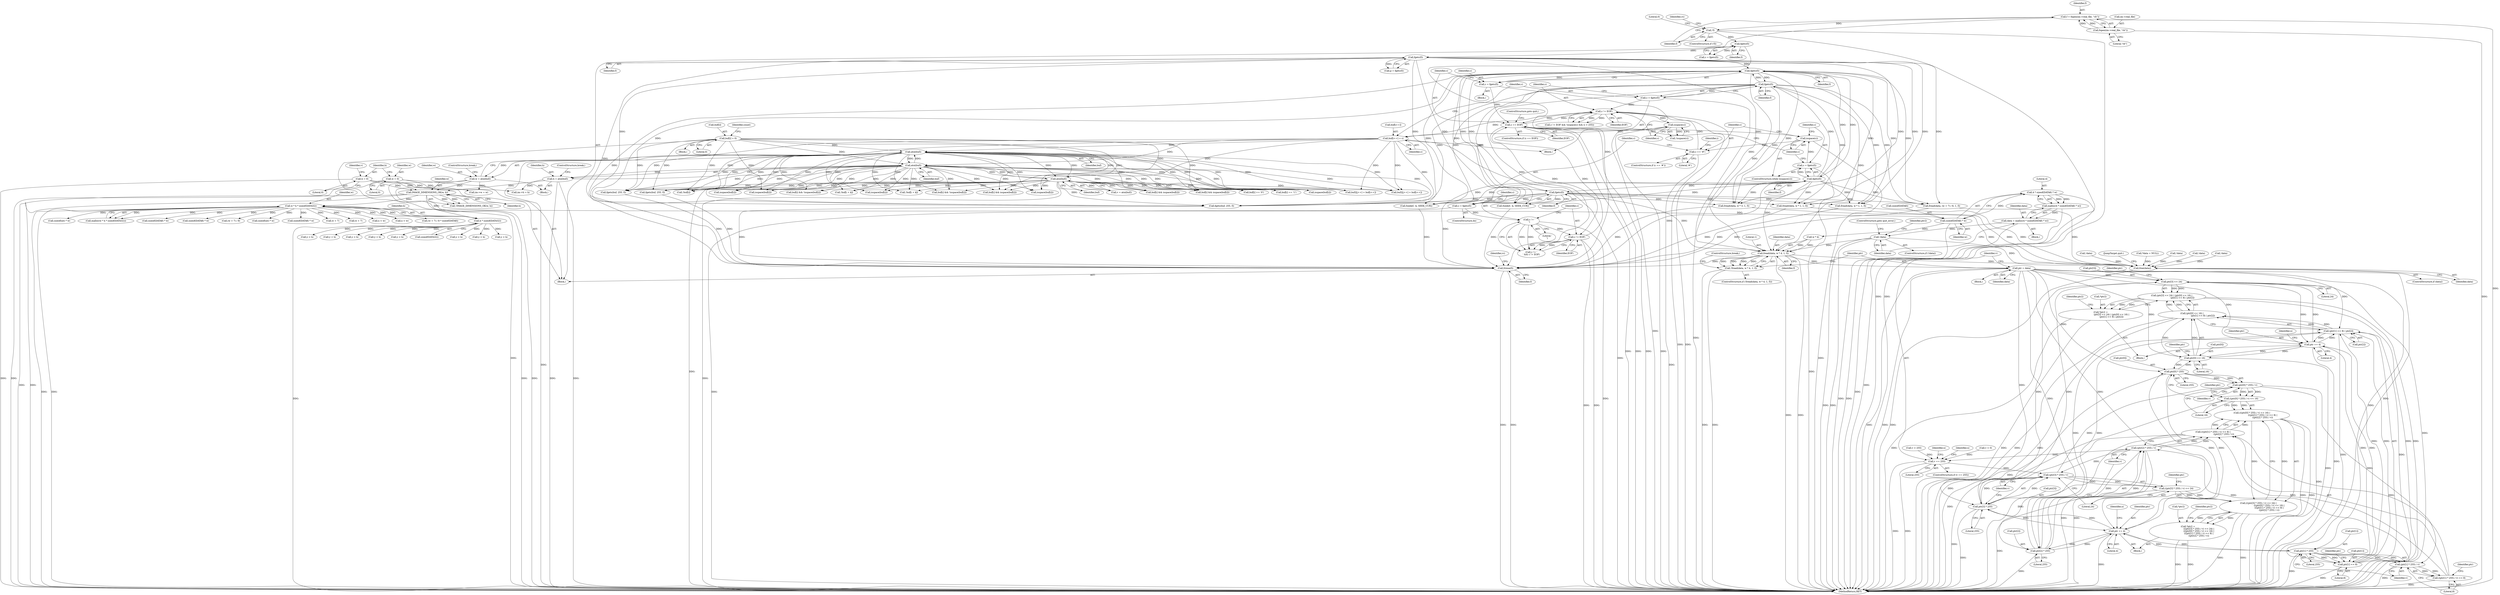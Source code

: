 digraph "0_enlightment_c21beaf1780cf3ca291735ae7d58a3dde63277a2@API" {
"1001573" [label="(Call,4 * sizeof(DATA8) * w)"];
"1001575" [label="(Call,sizeof(DATA8) * w)"];
"1000427" [label="(Call,w * h * sizeof(DATA32))"];
"1000345" [label="(Call,IMAGE_DIMENSIONS_OK(w, h))"];
"1000149" [label="(Call,w = 0)"];
"1000307" [label="(Call,w = atoi(buf))"];
"1000309" [label="(Call,atoi(buf))"];
"1000283" [label="(Call,buf[i++] = c)"];
"1000277" [label="(Call,isspace(c))"];
"1000272" [label="(Call,c != EOF)"];
"1000289" [label="(Call,c = fgetc(f))"];
"1000291" [label="(Call,fgetc(f))"];
"1000233" [label="(Call,fgetc(f))"];
"1000255" [label="(Call,fgetc(f))"];
"1000245" [label="(Call,fgetc(f))"];
"1000201" [label="(Call,fgetc(f))"];
"1000192" [label="(Call,fgetc(f))"];
"1000183" [label="(Call,!f)"];
"1000175" [label="(Call,f = fopen(im->real_file, \"rb\"))"];
"1000177" [label="(Call,fopen(im->real_file, \"rb\"))"];
"1000248" [label="(Call,c == '#')"];
"1000241" [label="(Call,isspace(c))"];
"1000236" [label="(Call,c == EOF)"];
"1000231" [label="(Call,c = fgetc(f))"];
"1000261" [label="(Call,c != EOF)"];
"1000258" [label="(Call,c != '\n')"];
"1000253" [label="(Call,c = fgetc(f))"];
"1000243" [label="(Call,c = fgetc(f))"];
"1000315" [label="(Call,atoi(buf))"];
"1000296" [label="(Call,buf[i] = 0)"];
"1000321" [label="(Call,atoi(buf))"];
"1000153" [label="(Call,h = 0)"];
"1000313" [label="(Call,h = atoi(buf))"];
"1000429" [label="(Call,h * sizeof(DATA32))"];
"1001572" [label="(Call,malloc(4 * sizeof(DATA8) * w))"];
"1001570" [label="(Call,data = malloc(4 * sizeof(DATA8) * w))"];
"1001580" [label="(Call,!data)"];
"1001600" [label="(Call,fread(data, w * 4, 1, f))"];
"1001599" [label="(Call,!fread(data, w * 4, 1, f))"];
"1001608" [label="(Call,ptr = data)"];
"1001630" [label="(Call,ptr[3] << 24)"];
"1001629" [label="(Call,(ptr[3] << 24) | (ptr[0] << 16) |\n                               (ptr[1] << 8) | ptr[2])"];
"1001626" [label="(Call,*ptr2 =\n                               (ptr[3] << 24) | (ptr[0] << 16) |\n                               (ptr[1] << 8) | ptr[2])"];
"1001652" [label="(Call,ptr += 4)"];
"1001636" [label="(Call,ptr[0] << 16)"];
"1001635" [label="(Call,(ptr[0] << 16) |\n                               (ptr[1] << 8) | ptr[2])"];
"1001683" [label="(Call,ptr[0] * 255)"];
"1001682" [label="(Call,(ptr[0] * 255) / v)"];
"1001681" [label="(Call,((ptr[0] * 255) / v) << 16)"];
"1001680" [label="(Call,(((ptr[0] * 255) / v) << 16) |\n                               (((ptr[1] * 255) / v) << 8) |\n                               ((ptr[2] * 255) / v))"];
"1001670" [label="(Call,(((ptr[3] * 255) / v) << 24) |\n                               (((ptr[0] * 255) / v) << 16) |\n                               (((ptr[1] * 255) / v) << 8) |\n                               ((ptr[2] * 255) / v))"];
"1001667" [label="(Call,*ptr2 =\n                               (((ptr[3] * 255) / v) << 24) |\n                               (((ptr[0] * 255) / v) << 16) |\n                               (((ptr[1] * 255) / v) << 8) |\n                               ((ptr[2] * 255) / v))"];
"1001692" [label="(Call,(ptr[1] * 255) / v)"];
"1001691" [label="(Call,((ptr[1] * 255) / v) << 8)"];
"1001690" [label="(Call,(((ptr[1] * 255) / v) << 8) |\n                               ((ptr[2] * 255) / v))"];
"1001700" [label="(Call,(ptr[2] * 255) / v)"];
"1001612" [label="(Call,v == 255)"];
"1001672" [label="(Call,(ptr[3] * 255) / v)"];
"1001671" [label="(Call,((ptr[3] * 255) / v) << 24)"];
"1001709" [label="(Call,ptr += 4)"];
"1001673" [label="(Call,ptr[3] * 255)"];
"1001693" [label="(Call,ptr[1] * 255)"];
"1001642" [label="(Call,ptr[1] << 8)"];
"1001641" [label="(Call,(ptr[1] << 8) | ptr[2])"];
"1001701" [label="(Call,ptr[2] * 255)"];
"1001743" [label="(Call,free(data))"];
"1001746" [label="(Call,fclose(f))"];
"1001671" [label="(Call,((ptr[3] * 255) / v) << 24)"];
"1001636" [label="(Call,ptr[0] << 16)"];
"1001144" [label="(Call,sizeof(DATA8) * w)"];
"1000513" [label="(Call,buf[i] == '0')"];
"1001057" [label="(Call,fread(data, (w + 7) / 8, 1, f))"];
"1000637" [label="(Call,buf[i] && !isspace(buf[i]))"];
"1001631" [label="(Call,ptr[3])"];
"1001644" [label="(Identifier,ptr)"];
"1001665" [label="(Identifier,x)"];
"1000870" [label="(Call,buf[i] && isspace(buf[i]))"];
"1000598" [label="(Call,!buf[i + k])"];
"1000305" [label="(Block,)"];
"1000202" [label="(Identifier,f)"];
"1001689" [label="(Literal,16)"];
"1001630" [label="(Call,ptr[3] << 24)"];
"1001578" [label="(Identifier,w)"];
"1000261" [label="(Call,c != EOF)"];
"1001708" [label="(Identifier,ptr2)"];
"1000278" [label="(Identifier,c)"];
"1000616" [label="(Call,fgets(buf, 255, f))"];
"1001600" [label="(Call,fread(data, w * 4, 1, f))"];
"1001683" [label="(Call,ptr[0] * 255)"];
"1001706" [label="(Identifier,v)"];
"1001638" [label="(Identifier,ptr)"];
"1001059" [label="(Call,(w + 7) / 8)"];
"1001626" [label="(Call,*ptr2 =\n                               (ptr[3] << 24) | (ptr[0] << 16) |\n                               (ptr[1] << 8) | ptr[2])"];
"1001750" [label="(MethodReturn,RET)"];
"1000315" [label="(Call,atoi(buf))"];
"1000231" [label="(Call,c = fgetc(f))"];
"1001576" [label="(Call,sizeof(DATA8))"];
"1001592" [label="(Call,y < h)"];
"1001437" [label="(Call,!data)"];
"1000784" [label="(Call,sizeof(int) * w)"];
"1000642" [label="(Call,isspace(buf[i]))"];
"1000646" [label="(Call,buf2[j++] = buf[i++])"];
"1000155" [label="(Literal,0)"];
"1000176" [label="(Identifier,f)"];
"1001624" [label="(Identifier,x)"];
"1000608" [label="(Call,fseek(f, -k, SEEK_CUR))"];
"1000308" [label="(Identifier,w)"];
"1000190" [label="(Call,c = fgetc(f))"];
"1000314" [label="(Identifier,h)"];
"1001695" [label="(Identifier,ptr)"];
"1000322" [label="(Identifier,buf)"];
"1001680" [label="(Call,(((ptr[0] * 255) / v) << 16) |\n                               (((ptr[1] * 255) / v) << 8) |\n                               ((ptr[2] * 255) / v))"];
"1000243" [label="(Call,c = fgetc(f))"];
"1000292" [label="(Identifier,f)"];
"1000236" [label="(Call,c == EOF)"];
"1000241" [label="(Call,isspace(c))"];
"1001642" [label="(Call,ptr[1] << 8)"];
"1001635" [label="(Call,(ptr[0] << 16) |\n                               (ptr[1] << 8) | ptr[2])"];
"1001699" [label="(Literal,8)"];
"1000268" [label="(Identifier,i)"];
"1000252" [label="(ControlStructure,do)"];
"1001652" [label="(Call,ptr += 4)"];
"1001611" [label="(ControlStructure,if (v == 255))"];
"1001678" [label="(Identifier,v)"];
"1001432" [label="(Call,sizeof(DATA8) * w)"];
"1001701" [label="(Call,ptr[2] * 255)"];
"1001640" [label="(Literal,16)"];
"1001618" [label="(Identifier,x)"];
"1000307" [label="(Call,w = atoi(buf))"];
"1001653" [label="(Identifier,ptr)"];
"1001312" [label="(Call,fread(data, w * 3, 1, f))"];
"1001647" [label="(Call,ptr[2])"];
"1001684" [label="(Call,ptr[0])"];
"1001610" [label="(Identifier,data)"];
"1001648" [label="(Identifier,ptr)"];
"1001705" [label="(Literal,255)"];
"1000300" [label="(Literal,0)"];
"1001570" [label="(Call,data = malloc(4 * sizeof(DATA8) * w))"];
"1001581" [label="(Identifier,data)"];
"1000346" [label="(Identifier,w)"];
"1000441" [label="(Block,)"];
"1001693" [label="(Call,ptr[1] * 255)"];
"1000427" [label="(Call,w * h * sizeof(DATA32))"];
"1000852" [label="(Call,fseek(f, -k, SEEK_CUR))"];
"1001667" [label="(Call,*ptr2 =\n                               (((ptr[3] * 255) / v) << 24) |\n                               (((ptr[0] * 255) / v) << 16) |\n                               (((ptr[1] * 255) / v) << 8) |\n                               ((ptr[2] * 255) / v))"];
"1001688" [label="(Identifier,v)"];
"1000186" [label="(Literal,0)"];
"1001679" [label="(Literal,24)"];
"1000842" [label="(Call,!buf[i + k])"];
"1001627" [label="(Call,*ptr2)"];
"1001169" [label="(Call,fread(data, w * 1, 1, f))"];
"1001690" [label="(Call,(((ptr[1] * 255) / v) << 8) |\n                               ((ptr[2] * 255) / v))"];
"1001598" [label="(ControlStructure,if (!fread(data, w * 4, 1, f)))"];
"1000272" [label="(Call,c != EOF)"];
"1000258" [label="(Call,c != '\n')"];
"1000182" [label="(ControlStructure,if (!f))"];
"1000569" [label="(Call,y < h)"];
"1001574" [label="(Literal,4)"];
"1001607" [label="(ControlStructure,break;)"];
"1001703" [label="(Identifier,ptr)"];
"1001687" [label="(Literal,255)"];
"1000316" [label="(Identifier,buf)"];
"1000260" [label="(Literal,'\n')"];
"1000311" [label="(ControlStructure,break;)"];
"1001685" [label="(Identifier,ptr)"];
"1000192" [label="(Call,fgetc(f))"];
"1000297" [label="(Call,buf[i])"];
"1000455" [label="(Call,y < h)"];
"1000296" [label="(Call,buf[i] = 0)"];
"1001609" [label="(Identifier,ptr)"];
"1000881" [label="(Call,buf[i] && !isspace(buf[i]))"];
"1001674" [label="(Call,ptr[3])"];
"1001643" [label="(Call,ptr[1])"];
"1001037" [label="(Call,!data)"];
"1001599" [label="(Call,!fread(data, w * 4, 1, f))"];
"1001029" [label="(Call,w + 7)"];
"1000430" [label="(Identifier,h)"];
"1001579" [label="(ControlStructure,if (!data))"];
"1001654" [label="(Literal,4)"];
"1000289" [label="(Call,c = fgetc(f))"];
"1001710" [label="(Identifier,ptr)"];
"1000470" [label="(Call,!buf[i])"];
"1001625" [label="(Block,)"];
"1001457" [label="(Call,fread(data, w * 1, 1, f))"];
"1001651" [label="(Identifier,ptr2)"];
"1000630" [label="(Call,isspace(buf[i]))"];
"1000890" [label="(Call,buf2[j++] = buf[i++])"];
"1000245" [label="(Call,fgetc(f))"];
"1001573" [label="(Call,4 * sizeof(DATA8) * w)"];
"1000283" [label="(Call,buf[i++] = c)"];
"1000807" [label="(Call,y < h)"];
"1000244" [label="(Identifier,c)"];
"1001629" [label="(Call,(ptr[3] << 24) | (ptr[0] << 16) |\n                               (ptr[1] << 8) | ptr[2])"];
"1001744" [label="(Identifier,data)"];
"1001682" [label="(Call,(ptr[0] * 255) / v)"];
"1001149" [label="(Call,!data)"];
"1000345" [label="(Call,IMAGE_DIMENSIONS_OK(w, h))"];
"1000344" [label="(Call,!IMAGE_DIMENSIONS_OK(w, h))"];
"1000253" [label="(Call,c = fgetc(f))"];
"1000257" [label="(Call,c != '\n' && c != EOF)"];
"1000175" [label="(Call,f = fopen(im->real_file, \"rb\"))"];
"1000242" [label="(Identifier,c)"];
"1000295" [label="(Block,)"];
"1001049" [label="(Call,y < h)"];
"1000347" [label="(Identifier,h)"];
"1001681" [label="(Call,((ptr[0] * 255) / v) << 16)"];
"1001641" [label="(Call,(ptr[1] << 8) | ptr[2])"];
"1000262" [label="(Identifier,c)"];
"1000151" [label="(Literal,0)"];
"1000177" [label="(Call,fopen(im->real_file, \"rb\"))"];
"1000248" [label="(Call,c == '#')"];
"1000288" [label="(Identifier,c)"];
"1001691" [label="(Call,((ptr[1] * 255) / v) << 8)"];
"1000302" [label="(Identifier,count)"];
"1001646" [label="(Literal,8)"];
"1000274" [label="(Identifier,EOF)"];
"1001060" [label="(Call,w + 7)"];
"1000238" [label="(Identifier,EOF)"];
"1001702" [label="(Call,ptr[2])"];
"1000277" [label="(Call,isspace(c))"];
"1000426" [label="(Call,malloc(w * h * sizeof(DATA32)))"];
"1001698" [label="(Identifier,v)"];
"1001575" [label="(Call,sizeof(DATA8) * w)"];
"1000150" [label="(Identifier,w)"];
"1000230" [label="(Block,)"];
"1000276" [label="(Call,!isspace(c))"];
"1001608" [label="(Call,ptr = data)"];
"1001711" [label="(Literal,4)"];
"1000313" [label="(Call,h = atoi(buf))"];
"1000429" [label="(Call,h * sizeof(DATA32))"];
"1000486" [label="(Call,buf[i] && isspace(buf[i]))"];
"1001659" [label="(Identifier,x)"];
"1000134" [label="(Block,)"];
"1000502" [label="(Call,buf[i] == '1')"];
"1001694" [label="(Call,ptr[1])"];
"1000201" [label="(Call,fgetc(f))"];
"1000290" [label="(Identifier,c)"];
"1000249" [label="(Identifier,c)"];
"1000310" [label="(Identifier,buf)"];
"1000250" [label="(Literal,'#')"];
"1001672" [label="(Call,(ptr[3] * 255) / v)"];
"1000188" [label="(Identifier,rc)"];
"1000860" [label="(Call,fgets(buf, 255, f))"];
"1000255" [label="(Call,fgetc(f))"];
"1000184" [label="(Identifier,f)"];
"1000247" [label="(ControlStructure,if (c == '#'))"];
"1001614" [label="(Literal,255)"];
"1001747" [label="(Identifier,f)"];
"1001746" [label="(Call,fclose(f))"];
"1000271" [label="(Call,c != EOF && !isspace(c) && (i < 255))"];
"1000246" [label="(Identifier,f)"];
"1001161" [label="(Call,y < h)"];
"1000428" [label="(Identifier,w)"];
"1000232" [label="(Identifier,c)"];
"1001613" [label="(Identifier,v)"];
"1001304" [label="(Call,y < h)"];
"1000158" [label="(Identifier,v)"];
"1001670" [label="(Call,(((ptr[3] * 255) / v) << 24) |\n                               (((ptr[0] * 255) / v) << 16) |\n                               (((ptr[1] * 255) / v) << 8) |\n                               ((ptr[2] * 255) / v))"];
"1000233" [label="(Call,fgetc(f))"];
"1000235" [label="(ControlStructure,if (c == EOF))"];
"1000321" [label="(Call,atoi(buf))"];
"1000333" [label="(Call,im->w = w)"];
"1001692" [label="(Call,(ptr[1] * 255) / v)"];
"1000199" [label="(Call,p = fgetc(f))"];
"1001634" [label="(Literal,24)"];
"1001449" [label="(Call,y < h)"];
"1001580" [label="(Call,!data)"];
"1001668" [label="(Call,*ptr2)"];
"1000309" [label="(Call,atoi(buf))"];
"1001677" [label="(Literal,255)"];
"1000319" [label="(Call,v = atoi(buf))"];
"1000326" [label="(Call,v < 0)"];
"1000874" [label="(Call,isspace(buf[i]))"];
"1001673" [label="(Call,ptr[3] * 255)"];
"1000284" [label="(Call,buf[i++])"];
"1001637" [label="(Call,ptr[0])"];
"1000263" [label="(Identifier,EOF)"];
"1000178" [label="(Call,im->real_file)"];
"1001602" [label="(Call,w * 4)"];
"1001597" [label="(Block,)"];
"1001745" [label="(JumpTarget,quit:)"];
"1000273" [label="(Identifier,c)"];
"1000317" [label="(ControlStructure,break;)"];
"1000394" [label="(Call,*data = NULL)"];
"1000291" [label="(Call,fgetc(f))"];
"1001601" [label="(Identifier,data)"];
"1001700" [label="(Call,(ptr[2] * 255) / v)"];
"1000153" [label="(Call,h = 0)"];
"1001582" [label="(ControlStructure,goto quit_error;)"];
"1000886" [label="(Call,isspace(buf[i]))"];
"1001074" [label="(Call,x < w)"];
"1000338" [label="(Call,im->h = h)"];
"1001571" [label="(Identifier,data)"];
"1000465" [label="(Call,x < w)"];
"1000254" [label="(Identifier,c)"];
"1001612" [label="(Call,v == 255)"];
"1000183" [label="(Call,!f)"];
"1000234" [label="(Identifier,f)"];
"1000490" [label="(Call,isspace(buf[i]))"];
"1001666" [label="(Block,)"];
"1000237" [label="(Identifier,c)"];
"1001028" [label="(Call,(w + 7) / 8 * sizeof(DATA8))"];
"1000626" [label="(Call,buf[i] && isspace(buf[i]))"];
"1000181" [label="(Literal,\"rb\")"];
"1001292" [label="(Call,!data)"];
"1000329" [label="(Call,v > 255)"];
"1001697" [label="(Literal,255)"];
"1000282" [label="(Block,)"];
"1000431" [label="(Call,sizeof(DATA32))"];
"1001584" [label="(Identifier,ptr2)"];
"1001743" [label="(Call,free(data))"];
"1000154" [label="(Identifier,h)"];
"1001606" [label="(Identifier,f)"];
"1000546" [label="(Call,sizeof(int) * w)"];
"1001749" [label="(Identifier,rc)"];
"1000149" [label="(Call,w = 0)"];
"1001605" [label="(Literal,1)"];
"1000256" [label="(Identifier,f)"];
"1001709" [label="(Call,ptr += 4)"];
"1000259" [label="(Identifier,c)"];
"1000477" [label="(Call,fgets(buf, 255, f))"];
"1001287" [label="(Call,sizeof(DATA8) * w)"];
"1000193" [label="(Identifier,f)"];
"1001741" [label="(ControlStructure,if (data))"];
"1000240" [label="(ControlStructure,while (isspace(c)))"];
"1001572" [label="(Call,malloc(4 * sizeof(DATA8) * w))"];
"1000239" [label="(ControlStructure,goto quit;)"];
"1001573" -> "1001572"  [label="AST: "];
"1001573" -> "1001575"  [label="CFG: "];
"1001574" -> "1001573"  [label="AST: "];
"1001575" -> "1001573"  [label="AST: "];
"1001572" -> "1001573"  [label="CFG: "];
"1001573" -> "1001750"  [label="DDG: "];
"1001573" -> "1001572"  [label="DDG: "];
"1001573" -> "1001572"  [label="DDG: "];
"1001575" -> "1001573"  [label="DDG: "];
"1001575" -> "1001578"  [label="CFG: "];
"1001576" -> "1001575"  [label="AST: "];
"1001578" -> "1001575"  [label="AST: "];
"1001575" -> "1001750"  [label="DDG: "];
"1000427" -> "1001575"  [label="DDG: "];
"1001575" -> "1001602"  [label="DDG: "];
"1000427" -> "1000426"  [label="AST: "];
"1000427" -> "1000429"  [label="CFG: "];
"1000428" -> "1000427"  [label="AST: "];
"1000429" -> "1000427"  [label="AST: "];
"1000426" -> "1000427"  [label="CFG: "];
"1000427" -> "1001750"  [label="DDG: "];
"1000427" -> "1001750"  [label="DDG: "];
"1000427" -> "1000426"  [label="DDG: "];
"1000427" -> "1000426"  [label="DDG: "];
"1000345" -> "1000427"  [label="DDG: "];
"1000429" -> "1000427"  [label="DDG: "];
"1000427" -> "1000465"  [label="DDG: "];
"1000427" -> "1000546"  [label="DDG: "];
"1000427" -> "1000784"  [label="DDG: "];
"1000427" -> "1001028"  [label="DDG: "];
"1000427" -> "1001029"  [label="DDG: "];
"1000427" -> "1001059"  [label="DDG: "];
"1000427" -> "1001060"  [label="DDG: "];
"1000427" -> "1001074"  [label="DDG: "];
"1000427" -> "1001144"  [label="DDG: "];
"1000427" -> "1001287"  [label="DDG: "];
"1000427" -> "1001432"  [label="DDG: "];
"1000345" -> "1000344"  [label="AST: "];
"1000345" -> "1000347"  [label="CFG: "];
"1000346" -> "1000345"  [label="AST: "];
"1000347" -> "1000345"  [label="AST: "];
"1000344" -> "1000345"  [label="CFG: "];
"1000345" -> "1001750"  [label="DDG: "];
"1000345" -> "1001750"  [label="DDG: "];
"1000345" -> "1000344"  [label="DDG: "];
"1000345" -> "1000344"  [label="DDG: "];
"1000149" -> "1000345"  [label="DDG: "];
"1000307" -> "1000345"  [label="DDG: "];
"1000153" -> "1000345"  [label="DDG: "];
"1000313" -> "1000345"  [label="DDG: "];
"1000345" -> "1000429"  [label="DDG: "];
"1000149" -> "1000134"  [label="AST: "];
"1000149" -> "1000151"  [label="CFG: "];
"1000150" -> "1000149"  [label="AST: "];
"1000151" -> "1000149"  [label="AST: "];
"1000154" -> "1000149"  [label="CFG: "];
"1000149" -> "1001750"  [label="DDG: "];
"1000149" -> "1000333"  [label="DDG: "];
"1000307" -> "1000305"  [label="AST: "];
"1000307" -> "1000309"  [label="CFG: "];
"1000308" -> "1000307"  [label="AST: "];
"1000309" -> "1000307"  [label="AST: "];
"1000311" -> "1000307"  [label="CFG: "];
"1000307" -> "1001750"  [label="DDG: "];
"1000307" -> "1001750"  [label="DDG: "];
"1000309" -> "1000307"  [label="DDG: "];
"1000307" -> "1000333"  [label="DDG: "];
"1000309" -> "1000310"  [label="CFG: "];
"1000310" -> "1000309"  [label="AST: "];
"1000309" -> "1001750"  [label="DDG: "];
"1000283" -> "1000309"  [label="DDG: "];
"1000315" -> "1000309"  [label="DDG: "];
"1000296" -> "1000309"  [label="DDG: "];
"1000321" -> "1000309"  [label="DDG: "];
"1000309" -> "1000315"  [label="DDG: "];
"1000309" -> "1000321"  [label="DDG: "];
"1000309" -> "1000470"  [label="DDG: "];
"1000309" -> "1000477"  [label="DDG: "];
"1000309" -> "1000486"  [label="DDG: "];
"1000309" -> "1000490"  [label="DDG: "];
"1000309" -> "1000502"  [label="DDG: "];
"1000309" -> "1000513"  [label="DDG: "];
"1000309" -> "1000598"  [label="DDG: "];
"1000309" -> "1000616"  [label="DDG: "];
"1000309" -> "1000626"  [label="DDG: "];
"1000309" -> "1000630"  [label="DDG: "];
"1000309" -> "1000637"  [label="DDG: "];
"1000309" -> "1000642"  [label="DDG: "];
"1000309" -> "1000646"  [label="DDG: "];
"1000309" -> "1000842"  [label="DDG: "];
"1000309" -> "1000860"  [label="DDG: "];
"1000309" -> "1000870"  [label="DDG: "];
"1000309" -> "1000874"  [label="DDG: "];
"1000309" -> "1000881"  [label="DDG: "];
"1000309" -> "1000886"  [label="DDG: "];
"1000309" -> "1000890"  [label="DDG: "];
"1000283" -> "1000282"  [label="AST: "];
"1000283" -> "1000288"  [label="CFG: "];
"1000284" -> "1000283"  [label="AST: "];
"1000288" -> "1000283"  [label="AST: "];
"1000290" -> "1000283"  [label="CFG: "];
"1000283" -> "1001750"  [label="DDG: "];
"1000277" -> "1000283"  [label="DDG: "];
"1000272" -> "1000283"  [label="DDG: "];
"1000283" -> "1000315"  [label="DDG: "];
"1000283" -> "1000321"  [label="DDG: "];
"1000283" -> "1000477"  [label="DDG: "];
"1000283" -> "1000616"  [label="DDG: "];
"1000283" -> "1000646"  [label="DDG: "];
"1000283" -> "1000860"  [label="DDG: "];
"1000283" -> "1000890"  [label="DDG: "];
"1000277" -> "1000276"  [label="AST: "];
"1000277" -> "1000278"  [label="CFG: "];
"1000278" -> "1000277"  [label="AST: "];
"1000276" -> "1000277"  [label="CFG: "];
"1000277" -> "1001750"  [label="DDG: "];
"1000277" -> "1000276"  [label="DDG: "];
"1000272" -> "1000277"  [label="DDG: "];
"1000272" -> "1000271"  [label="AST: "];
"1000272" -> "1000274"  [label="CFG: "];
"1000273" -> "1000272"  [label="AST: "];
"1000274" -> "1000272"  [label="AST: "];
"1000278" -> "1000272"  [label="CFG: "];
"1000271" -> "1000272"  [label="CFG: "];
"1000272" -> "1001750"  [label="DDG: "];
"1000272" -> "1001750"  [label="DDG: "];
"1000272" -> "1000236"  [label="DDG: "];
"1000272" -> "1000271"  [label="DDG: "];
"1000272" -> "1000271"  [label="DDG: "];
"1000289" -> "1000272"  [label="DDG: "];
"1000248" -> "1000272"  [label="DDG: "];
"1000236" -> "1000272"  [label="DDG: "];
"1000289" -> "1000282"  [label="AST: "];
"1000289" -> "1000291"  [label="CFG: "];
"1000290" -> "1000289"  [label="AST: "];
"1000291" -> "1000289"  [label="AST: "];
"1000273" -> "1000289"  [label="CFG: "];
"1000289" -> "1001750"  [label="DDG: "];
"1000291" -> "1000289"  [label="DDG: "];
"1000291" -> "1000292"  [label="CFG: "];
"1000292" -> "1000291"  [label="AST: "];
"1000291" -> "1000233"  [label="DDG: "];
"1000233" -> "1000291"  [label="DDG: "];
"1000245" -> "1000291"  [label="DDG: "];
"1000291" -> "1000477"  [label="DDG: "];
"1000291" -> "1000608"  [label="DDG: "];
"1000291" -> "1000852"  [label="DDG: "];
"1000291" -> "1001057"  [label="DDG: "];
"1000291" -> "1001169"  [label="DDG: "];
"1000291" -> "1001312"  [label="DDG: "];
"1000291" -> "1001457"  [label="DDG: "];
"1000291" -> "1001600"  [label="DDG: "];
"1000291" -> "1001746"  [label="DDG: "];
"1000233" -> "1000231"  [label="AST: "];
"1000233" -> "1000234"  [label="CFG: "];
"1000234" -> "1000233"  [label="AST: "];
"1000231" -> "1000233"  [label="CFG: "];
"1000233" -> "1000231"  [label="DDG: "];
"1000255" -> "1000233"  [label="DDG: "];
"1000245" -> "1000233"  [label="DDG: "];
"1000201" -> "1000233"  [label="DDG: "];
"1000233" -> "1000245"  [label="DDG: "];
"1000233" -> "1000255"  [label="DDG: "];
"1000233" -> "1000477"  [label="DDG: "];
"1000233" -> "1000608"  [label="DDG: "];
"1000233" -> "1000852"  [label="DDG: "];
"1000233" -> "1001057"  [label="DDG: "];
"1000233" -> "1001169"  [label="DDG: "];
"1000233" -> "1001312"  [label="DDG: "];
"1000233" -> "1001457"  [label="DDG: "];
"1000233" -> "1001600"  [label="DDG: "];
"1000233" -> "1001746"  [label="DDG: "];
"1000255" -> "1000253"  [label="AST: "];
"1000255" -> "1000256"  [label="CFG: "];
"1000256" -> "1000255"  [label="AST: "];
"1000253" -> "1000255"  [label="CFG: "];
"1000255" -> "1000253"  [label="DDG: "];
"1000245" -> "1000255"  [label="DDG: "];
"1000255" -> "1000477"  [label="DDG: "];
"1000255" -> "1000608"  [label="DDG: "];
"1000255" -> "1000852"  [label="DDG: "];
"1000255" -> "1001057"  [label="DDG: "];
"1000255" -> "1001169"  [label="DDG: "];
"1000255" -> "1001312"  [label="DDG: "];
"1000255" -> "1001457"  [label="DDG: "];
"1000255" -> "1001600"  [label="DDG: "];
"1000255" -> "1001746"  [label="DDG: "];
"1000245" -> "1000243"  [label="AST: "];
"1000245" -> "1000246"  [label="CFG: "];
"1000246" -> "1000245"  [label="AST: "];
"1000243" -> "1000245"  [label="CFG: "];
"1000245" -> "1000243"  [label="DDG: "];
"1000245" -> "1000477"  [label="DDG: "];
"1000245" -> "1000608"  [label="DDG: "];
"1000245" -> "1000852"  [label="DDG: "];
"1000245" -> "1001057"  [label="DDG: "];
"1000245" -> "1001169"  [label="DDG: "];
"1000245" -> "1001312"  [label="DDG: "];
"1000245" -> "1001457"  [label="DDG: "];
"1000245" -> "1001600"  [label="DDG: "];
"1000245" -> "1001746"  [label="DDG: "];
"1000201" -> "1000199"  [label="AST: "];
"1000201" -> "1000202"  [label="CFG: "];
"1000202" -> "1000201"  [label="AST: "];
"1000199" -> "1000201"  [label="CFG: "];
"1000201" -> "1000199"  [label="DDG: "];
"1000192" -> "1000201"  [label="DDG: "];
"1000201" -> "1000477"  [label="DDG: "];
"1000201" -> "1000608"  [label="DDG: "];
"1000201" -> "1000852"  [label="DDG: "];
"1000201" -> "1001057"  [label="DDG: "];
"1000201" -> "1001169"  [label="DDG: "];
"1000201" -> "1001312"  [label="DDG: "];
"1000201" -> "1001457"  [label="DDG: "];
"1000201" -> "1001600"  [label="DDG: "];
"1000201" -> "1001746"  [label="DDG: "];
"1000192" -> "1000190"  [label="AST: "];
"1000192" -> "1000193"  [label="CFG: "];
"1000193" -> "1000192"  [label="AST: "];
"1000190" -> "1000192"  [label="CFG: "];
"1000192" -> "1000190"  [label="DDG: "];
"1000183" -> "1000192"  [label="DDG: "];
"1000192" -> "1001746"  [label="DDG: "];
"1000183" -> "1000182"  [label="AST: "];
"1000183" -> "1000184"  [label="CFG: "];
"1000184" -> "1000183"  [label="AST: "];
"1000186" -> "1000183"  [label="CFG: "];
"1000188" -> "1000183"  [label="CFG: "];
"1000183" -> "1001750"  [label="DDG: "];
"1000183" -> "1001750"  [label="DDG: "];
"1000175" -> "1000183"  [label="DDG: "];
"1000175" -> "1000134"  [label="AST: "];
"1000175" -> "1000177"  [label="CFG: "];
"1000176" -> "1000175"  [label="AST: "];
"1000177" -> "1000175"  [label="AST: "];
"1000184" -> "1000175"  [label="CFG: "];
"1000175" -> "1001750"  [label="DDG: "];
"1000177" -> "1000175"  [label="DDG: "];
"1000177" -> "1000175"  [label="DDG: "];
"1000177" -> "1000181"  [label="CFG: "];
"1000178" -> "1000177"  [label="AST: "];
"1000181" -> "1000177"  [label="AST: "];
"1000177" -> "1001750"  [label="DDG: "];
"1000248" -> "1000247"  [label="AST: "];
"1000248" -> "1000250"  [label="CFG: "];
"1000249" -> "1000248"  [label="AST: "];
"1000250" -> "1000248"  [label="AST: "];
"1000254" -> "1000248"  [label="CFG: "];
"1000268" -> "1000248"  [label="CFG: "];
"1000248" -> "1001750"  [label="DDG: "];
"1000241" -> "1000248"  [label="DDG: "];
"1000241" -> "1000240"  [label="AST: "];
"1000241" -> "1000242"  [label="CFG: "];
"1000242" -> "1000241"  [label="AST: "];
"1000244" -> "1000241"  [label="CFG: "];
"1000249" -> "1000241"  [label="CFG: "];
"1000241" -> "1001750"  [label="DDG: "];
"1000236" -> "1000241"  [label="DDG: "];
"1000243" -> "1000241"  [label="DDG: "];
"1000236" -> "1000235"  [label="AST: "];
"1000236" -> "1000238"  [label="CFG: "];
"1000237" -> "1000236"  [label="AST: "];
"1000238" -> "1000236"  [label="AST: "];
"1000239" -> "1000236"  [label="CFG: "];
"1000242" -> "1000236"  [label="CFG: "];
"1000236" -> "1001750"  [label="DDG: "];
"1000236" -> "1001750"  [label="DDG: "];
"1000236" -> "1001750"  [label="DDG: "];
"1000231" -> "1000236"  [label="DDG: "];
"1000261" -> "1000236"  [label="DDG: "];
"1000236" -> "1000261"  [label="DDG: "];
"1000231" -> "1000230"  [label="AST: "];
"1000232" -> "1000231"  [label="AST: "];
"1000237" -> "1000231"  [label="CFG: "];
"1000231" -> "1001750"  [label="DDG: "];
"1000261" -> "1000257"  [label="AST: "];
"1000261" -> "1000263"  [label="CFG: "];
"1000262" -> "1000261"  [label="AST: "];
"1000263" -> "1000261"  [label="AST: "];
"1000257" -> "1000261"  [label="CFG: "];
"1000261" -> "1001750"  [label="DDG: "];
"1000261" -> "1001750"  [label="DDG: "];
"1000261" -> "1000257"  [label="DDG: "];
"1000261" -> "1000257"  [label="DDG: "];
"1000258" -> "1000261"  [label="DDG: "];
"1000258" -> "1000257"  [label="AST: "];
"1000258" -> "1000260"  [label="CFG: "];
"1000259" -> "1000258"  [label="AST: "];
"1000260" -> "1000258"  [label="AST: "];
"1000262" -> "1000258"  [label="CFG: "];
"1000257" -> "1000258"  [label="CFG: "];
"1000258" -> "1001750"  [label="DDG: "];
"1000258" -> "1000257"  [label="DDG: "];
"1000258" -> "1000257"  [label="DDG: "];
"1000253" -> "1000258"  [label="DDG: "];
"1000253" -> "1000252"  [label="AST: "];
"1000254" -> "1000253"  [label="AST: "];
"1000259" -> "1000253"  [label="CFG: "];
"1000253" -> "1001750"  [label="DDG: "];
"1000243" -> "1000240"  [label="AST: "];
"1000244" -> "1000243"  [label="AST: "];
"1000242" -> "1000243"  [label="CFG: "];
"1000243" -> "1001750"  [label="DDG: "];
"1000315" -> "1000313"  [label="AST: "];
"1000315" -> "1000316"  [label="CFG: "];
"1000316" -> "1000315"  [label="AST: "];
"1000313" -> "1000315"  [label="CFG: "];
"1000315" -> "1001750"  [label="DDG: "];
"1000315" -> "1000313"  [label="DDG: "];
"1000296" -> "1000315"  [label="DDG: "];
"1000321" -> "1000315"  [label="DDG: "];
"1000315" -> "1000321"  [label="DDG: "];
"1000315" -> "1000470"  [label="DDG: "];
"1000315" -> "1000477"  [label="DDG: "];
"1000315" -> "1000486"  [label="DDG: "];
"1000315" -> "1000490"  [label="DDG: "];
"1000315" -> "1000502"  [label="DDG: "];
"1000315" -> "1000513"  [label="DDG: "];
"1000315" -> "1000598"  [label="DDG: "];
"1000315" -> "1000616"  [label="DDG: "];
"1000315" -> "1000626"  [label="DDG: "];
"1000315" -> "1000630"  [label="DDG: "];
"1000315" -> "1000637"  [label="DDG: "];
"1000315" -> "1000642"  [label="DDG: "];
"1000315" -> "1000646"  [label="DDG: "];
"1000315" -> "1000842"  [label="DDG: "];
"1000315" -> "1000860"  [label="DDG: "];
"1000315" -> "1000870"  [label="DDG: "];
"1000315" -> "1000874"  [label="DDG: "];
"1000315" -> "1000881"  [label="DDG: "];
"1000315" -> "1000886"  [label="DDG: "];
"1000315" -> "1000890"  [label="DDG: "];
"1000296" -> "1000295"  [label="AST: "];
"1000296" -> "1000300"  [label="CFG: "];
"1000297" -> "1000296"  [label="AST: "];
"1000300" -> "1000296"  [label="AST: "];
"1000302" -> "1000296"  [label="CFG: "];
"1000296" -> "1001750"  [label="DDG: "];
"1000296" -> "1000321"  [label="DDG: "];
"1000296" -> "1000470"  [label="DDG: "];
"1000296" -> "1000616"  [label="DDG: "];
"1000296" -> "1000626"  [label="DDG: "];
"1000296" -> "1000630"  [label="DDG: "];
"1000296" -> "1000860"  [label="DDG: "];
"1000296" -> "1000870"  [label="DDG: "];
"1000296" -> "1000874"  [label="DDG: "];
"1000321" -> "1000319"  [label="AST: "];
"1000321" -> "1000322"  [label="CFG: "];
"1000322" -> "1000321"  [label="AST: "];
"1000319" -> "1000321"  [label="CFG: "];
"1000321" -> "1001750"  [label="DDG: "];
"1000321" -> "1000319"  [label="DDG: "];
"1000321" -> "1000470"  [label="DDG: "];
"1000321" -> "1000477"  [label="DDG: "];
"1000321" -> "1000486"  [label="DDG: "];
"1000321" -> "1000490"  [label="DDG: "];
"1000321" -> "1000502"  [label="DDG: "];
"1000321" -> "1000513"  [label="DDG: "];
"1000321" -> "1000598"  [label="DDG: "];
"1000321" -> "1000616"  [label="DDG: "];
"1000321" -> "1000626"  [label="DDG: "];
"1000321" -> "1000630"  [label="DDG: "];
"1000321" -> "1000637"  [label="DDG: "];
"1000321" -> "1000642"  [label="DDG: "];
"1000321" -> "1000646"  [label="DDG: "];
"1000321" -> "1000842"  [label="DDG: "];
"1000321" -> "1000860"  [label="DDG: "];
"1000321" -> "1000870"  [label="DDG: "];
"1000321" -> "1000874"  [label="DDG: "];
"1000321" -> "1000881"  [label="DDG: "];
"1000321" -> "1000886"  [label="DDG: "];
"1000321" -> "1000890"  [label="DDG: "];
"1000153" -> "1000134"  [label="AST: "];
"1000153" -> "1000155"  [label="CFG: "];
"1000154" -> "1000153"  [label="AST: "];
"1000155" -> "1000153"  [label="AST: "];
"1000158" -> "1000153"  [label="CFG: "];
"1000153" -> "1001750"  [label="DDG: "];
"1000153" -> "1000338"  [label="DDG: "];
"1000313" -> "1000305"  [label="AST: "];
"1000314" -> "1000313"  [label="AST: "];
"1000317" -> "1000313"  [label="CFG: "];
"1000313" -> "1001750"  [label="DDG: "];
"1000313" -> "1001750"  [label="DDG: "];
"1000313" -> "1000338"  [label="DDG: "];
"1000429" -> "1000431"  [label="CFG: "];
"1000430" -> "1000429"  [label="AST: "];
"1000431" -> "1000429"  [label="AST: "];
"1000429" -> "1001750"  [label="DDG: "];
"1000429" -> "1000455"  [label="DDG: "];
"1000429" -> "1000569"  [label="DDG: "];
"1000429" -> "1000807"  [label="DDG: "];
"1000429" -> "1001049"  [label="DDG: "];
"1000429" -> "1001161"  [label="DDG: "];
"1000429" -> "1001304"  [label="DDG: "];
"1000429" -> "1001449"  [label="DDG: "];
"1000429" -> "1001592"  [label="DDG: "];
"1001572" -> "1001570"  [label="AST: "];
"1001570" -> "1001572"  [label="CFG: "];
"1001572" -> "1001750"  [label="DDG: "];
"1001572" -> "1001570"  [label="DDG: "];
"1001570" -> "1000441"  [label="AST: "];
"1001571" -> "1001570"  [label="AST: "];
"1001581" -> "1001570"  [label="CFG: "];
"1001570" -> "1001750"  [label="DDG: "];
"1001570" -> "1001580"  [label="DDG: "];
"1001580" -> "1001579"  [label="AST: "];
"1001580" -> "1001581"  [label="CFG: "];
"1001581" -> "1001580"  [label="AST: "];
"1001582" -> "1001580"  [label="CFG: "];
"1001584" -> "1001580"  [label="CFG: "];
"1001580" -> "1001750"  [label="DDG: "];
"1001580" -> "1001750"  [label="DDG: "];
"1001580" -> "1001600"  [label="DDG: "];
"1001580" -> "1001743"  [label="DDG: "];
"1001600" -> "1001599"  [label="AST: "];
"1001600" -> "1001606"  [label="CFG: "];
"1001601" -> "1001600"  [label="AST: "];
"1001602" -> "1001600"  [label="AST: "];
"1001605" -> "1001600"  [label="AST: "];
"1001606" -> "1001600"  [label="AST: "];
"1001599" -> "1001600"  [label="CFG: "];
"1001600" -> "1001750"  [label="DDG: "];
"1001600" -> "1001750"  [label="DDG: "];
"1001600" -> "1001599"  [label="DDG: "];
"1001600" -> "1001599"  [label="DDG: "];
"1001600" -> "1001599"  [label="DDG: "];
"1001600" -> "1001599"  [label="DDG: "];
"1001602" -> "1001600"  [label="DDG: "];
"1001602" -> "1001600"  [label="DDG: "];
"1001600" -> "1001608"  [label="DDG: "];
"1001600" -> "1001743"  [label="DDG: "];
"1001600" -> "1001746"  [label="DDG: "];
"1001599" -> "1001598"  [label="AST: "];
"1001607" -> "1001599"  [label="CFG: "];
"1001609" -> "1001599"  [label="CFG: "];
"1001599" -> "1001750"  [label="DDG: "];
"1001599" -> "1001750"  [label="DDG: "];
"1001608" -> "1001597"  [label="AST: "];
"1001608" -> "1001610"  [label="CFG: "];
"1001609" -> "1001608"  [label="AST: "];
"1001610" -> "1001608"  [label="AST: "];
"1001613" -> "1001608"  [label="CFG: "];
"1001608" -> "1001750"  [label="DDG: "];
"1001608" -> "1001750"  [label="DDG: "];
"1001608" -> "1001630"  [label="DDG: "];
"1001608" -> "1001636"  [label="DDG: "];
"1001608" -> "1001642"  [label="DDG: "];
"1001608" -> "1001641"  [label="DDG: "];
"1001608" -> "1001652"  [label="DDG: "];
"1001608" -> "1001673"  [label="DDG: "];
"1001608" -> "1001683"  [label="DDG: "];
"1001608" -> "1001693"  [label="DDG: "];
"1001608" -> "1001701"  [label="DDG: "];
"1001608" -> "1001709"  [label="DDG: "];
"1001630" -> "1001629"  [label="AST: "];
"1001630" -> "1001634"  [label="CFG: "];
"1001631" -> "1001630"  [label="AST: "];
"1001634" -> "1001630"  [label="AST: "];
"1001638" -> "1001630"  [label="CFG: "];
"1001630" -> "1001750"  [label="DDG: "];
"1001630" -> "1001629"  [label="DDG: "];
"1001630" -> "1001629"  [label="DDG: "];
"1001673" -> "1001630"  [label="DDG: "];
"1001652" -> "1001630"  [label="DDG: "];
"1001630" -> "1001652"  [label="DDG: "];
"1001630" -> "1001673"  [label="DDG: "];
"1001629" -> "1001626"  [label="AST: "];
"1001629" -> "1001635"  [label="CFG: "];
"1001635" -> "1001629"  [label="AST: "];
"1001626" -> "1001629"  [label="CFG: "];
"1001629" -> "1001750"  [label="DDG: "];
"1001629" -> "1001750"  [label="DDG: "];
"1001629" -> "1001626"  [label="DDG: "];
"1001629" -> "1001626"  [label="DDG: "];
"1001635" -> "1001629"  [label="DDG: "];
"1001635" -> "1001629"  [label="DDG: "];
"1001626" -> "1001625"  [label="AST: "];
"1001627" -> "1001626"  [label="AST: "];
"1001651" -> "1001626"  [label="CFG: "];
"1001626" -> "1001750"  [label="DDG: "];
"1001626" -> "1001750"  [label="DDG: "];
"1001652" -> "1001625"  [label="AST: "];
"1001652" -> "1001654"  [label="CFG: "];
"1001653" -> "1001652"  [label="AST: "];
"1001654" -> "1001652"  [label="AST: "];
"1001624" -> "1001652"  [label="CFG: "];
"1001652" -> "1001750"  [label="DDG: "];
"1001652" -> "1001636"  [label="DDG: "];
"1001652" -> "1001642"  [label="DDG: "];
"1001652" -> "1001641"  [label="DDG: "];
"1001636" -> "1001652"  [label="DDG: "];
"1001641" -> "1001652"  [label="DDG: "];
"1001642" -> "1001652"  [label="DDG: "];
"1001636" -> "1001635"  [label="AST: "];
"1001636" -> "1001640"  [label="CFG: "];
"1001637" -> "1001636"  [label="AST: "];
"1001640" -> "1001636"  [label="AST: "];
"1001644" -> "1001636"  [label="CFG: "];
"1001636" -> "1001750"  [label="DDG: "];
"1001636" -> "1001635"  [label="DDG: "];
"1001636" -> "1001635"  [label="DDG: "];
"1001683" -> "1001636"  [label="DDG: "];
"1001636" -> "1001683"  [label="DDG: "];
"1001635" -> "1001641"  [label="CFG: "];
"1001641" -> "1001635"  [label="AST: "];
"1001635" -> "1001750"  [label="DDG: "];
"1001635" -> "1001750"  [label="DDG: "];
"1001641" -> "1001635"  [label="DDG: "];
"1001641" -> "1001635"  [label="DDG: "];
"1001683" -> "1001682"  [label="AST: "];
"1001683" -> "1001687"  [label="CFG: "];
"1001684" -> "1001683"  [label="AST: "];
"1001687" -> "1001683"  [label="AST: "];
"1001688" -> "1001683"  [label="CFG: "];
"1001683" -> "1001750"  [label="DDG: "];
"1001683" -> "1001682"  [label="DDG: "];
"1001683" -> "1001682"  [label="DDG: "];
"1001709" -> "1001683"  [label="DDG: "];
"1001683" -> "1001709"  [label="DDG: "];
"1001682" -> "1001681"  [label="AST: "];
"1001682" -> "1001688"  [label="CFG: "];
"1001688" -> "1001682"  [label="AST: "];
"1001689" -> "1001682"  [label="CFG: "];
"1001682" -> "1001750"  [label="DDG: "];
"1001682" -> "1001681"  [label="DDG: "];
"1001682" -> "1001681"  [label="DDG: "];
"1001672" -> "1001682"  [label="DDG: "];
"1001682" -> "1001692"  [label="DDG: "];
"1001681" -> "1001680"  [label="AST: "];
"1001681" -> "1001689"  [label="CFG: "];
"1001689" -> "1001681"  [label="AST: "];
"1001695" -> "1001681"  [label="CFG: "];
"1001681" -> "1001750"  [label="DDG: "];
"1001681" -> "1001680"  [label="DDG: "];
"1001681" -> "1001680"  [label="DDG: "];
"1001680" -> "1001670"  [label="AST: "];
"1001680" -> "1001690"  [label="CFG: "];
"1001690" -> "1001680"  [label="AST: "];
"1001670" -> "1001680"  [label="CFG: "];
"1001680" -> "1001750"  [label="DDG: "];
"1001680" -> "1001750"  [label="DDG: "];
"1001680" -> "1001670"  [label="DDG: "];
"1001680" -> "1001670"  [label="DDG: "];
"1001690" -> "1001680"  [label="DDG: "];
"1001690" -> "1001680"  [label="DDG: "];
"1001670" -> "1001667"  [label="AST: "];
"1001671" -> "1001670"  [label="AST: "];
"1001667" -> "1001670"  [label="CFG: "];
"1001670" -> "1001750"  [label="DDG: "];
"1001670" -> "1001750"  [label="DDG: "];
"1001670" -> "1001667"  [label="DDG: "];
"1001670" -> "1001667"  [label="DDG: "];
"1001671" -> "1001670"  [label="DDG: "];
"1001671" -> "1001670"  [label="DDG: "];
"1001667" -> "1001666"  [label="AST: "];
"1001668" -> "1001667"  [label="AST: "];
"1001708" -> "1001667"  [label="CFG: "];
"1001667" -> "1001750"  [label="DDG: "];
"1001667" -> "1001750"  [label="DDG: "];
"1001692" -> "1001691"  [label="AST: "];
"1001692" -> "1001698"  [label="CFG: "];
"1001693" -> "1001692"  [label="AST: "];
"1001698" -> "1001692"  [label="AST: "];
"1001699" -> "1001692"  [label="CFG: "];
"1001692" -> "1001750"  [label="DDG: "];
"1001692" -> "1001691"  [label="DDG: "];
"1001692" -> "1001691"  [label="DDG: "];
"1001693" -> "1001692"  [label="DDG: "];
"1001693" -> "1001692"  [label="DDG: "];
"1001692" -> "1001700"  [label="DDG: "];
"1001691" -> "1001690"  [label="AST: "];
"1001691" -> "1001699"  [label="CFG: "];
"1001699" -> "1001691"  [label="AST: "];
"1001703" -> "1001691"  [label="CFG: "];
"1001691" -> "1001750"  [label="DDG: "];
"1001691" -> "1001690"  [label="DDG: "];
"1001691" -> "1001690"  [label="DDG: "];
"1001690" -> "1001700"  [label="CFG: "];
"1001700" -> "1001690"  [label="AST: "];
"1001690" -> "1001750"  [label="DDG: "];
"1001690" -> "1001750"  [label="DDG: "];
"1001700" -> "1001690"  [label="DDG: "];
"1001700" -> "1001690"  [label="DDG: "];
"1001700" -> "1001706"  [label="CFG: "];
"1001701" -> "1001700"  [label="AST: "];
"1001706" -> "1001700"  [label="AST: "];
"1001700" -> "1001750"  [label="DDG: "];
"1001700" -> "1001750"  [label="DDG: "];
"1001700" -> "1001612"  [label="DDG: "];
"1001700" -> "1001672"  [label="DDG: "];
"1001701" -> "1001700"  [label="DDG: "];
"1001701" -> "1001700"  [label="DDG: "];
"1001612" -> "1001611"  [label="AST: "];
"1001612" -> "1001614"  [label="CFG: "];
"1001613" -> "1001612"  [label="AST: "];
"1001614" -> "1001612"  [label="AST: "];
"1001618" -> "1001612"  [label="CFG: "];
"1001659" -> "1001612"  [label="CFG: "];
"1001612" -> "1001750"  [label="DDG: "];
"1001612" -> "1001750"  [label="DDG: "];
"1000329" -> "1001612"  [label="DDG: "];
"1000326" -> "1001612"  [label="DDG: "];
"1001612" -> "1001672"  [label="DDG: "];
"1001672" -> "1001671"  [label="AST: "];
"1001672" -> "1001678"  [label="CFG: "];
"1001673" -> "1001672"  [label="AST: "];
"1001678" -> "1001672"  [label="AST: "];
"1001679" -> "1001672"  [label="CFG: "];
"1001672" -> "1001750"  [label="DDG: "];
"1001672" -> "1001671"  [label="DDG: "];
"1001672" -> "1001671"  [label="DDG: "];
"1001673" -> "1001672"  [label="DDG: "];
"1001673" -> "1001672"  [label="DDG: "];
"1001671" -> "1001679"  [label="CFG: "];
"1001679" -> "1001671"  [label="AST: "];
"1001685" -> "1001671"  [label="CFG: "];
"1001671" -> "1001750"  [label="DDG: "];
"1001709" -> "1001666"  [label="AST: "];
"1001709" -> "1001711"  [label="CFG: "];
"1001710" -> "1001709"  [label="AST: "];
"1001711" -> "1001709"  [label="AST: "];
"1001665" -> "1001709"  [label="CFG: "];
"1001709" -> "1001750"  [label="DDG: "];
"1001709" -> "1001673"  [label="DDG: "];
"1001709" -> "1001693"  [label="DDG: "];
"1001709" -> "1001701"  [label="DDG: "];
"1001701" -> "1001709"  [label="DDG: "];
"1001673" -> "1001709"  [label="DDG: "];
"1001693" -> "1001709"  [label="DDG: "];
"1001673" -> "1001677"  [label="CFG: "];
"1001674" -> "1001673"  [label="AST: "];
"1001677" -> "1001673"  [label="AST: "];
"1001678" -> "1001673"  [label="CFG: "];
"1001673" -> "1001750"  [label="DDG: "];
"1001693" -> "1001697"  [label="CFG: "];
"1001694" -> "1001693"  [label="AST: "];
"1001697" -> "1001693"  [label="AST: "];
"1001698" -> "1001693"  [label="CFG: "];
"1001693" -> "1001750"  [label="DDG: "];
"1001693" -> "1001642"  [label="DDG: "];
"1001642" -> "1001693"  [label="DDG: "];
"1001642" -> "1001641"  [label="AST: "];
"1001642" -> "1001646"  [label="CFG: "];
"1001643" -> "1001642"  [label="AST: "];
"1001646" -> "1001642"  [label="AST: "];
"1001648" -> "1001642"  [label="CFG: "];
"1001642" -> "1001750"  [label="DDG: "];
"1001642" -> "1001641"  [label="DDG: "];
"1001642" -> "1001641"  [label="DDG: "];
"1001641" -> "1001647"  [label="CFG: "];
"1001647" -> "1001641"  [label="AST: "];
"1001641" -> "1001750"  [label="DDG: "];
"1001641" -> "1001750"  [label="DDG: "];
"1001701" -> "1001641"  [label="DDG: "];
"1001641" -> "1001701"  [label="DDG: "];
"1001701" -> "1001705"  [label="CFG: "];
"1001702" -> "1001701"  [label="AST: "];
"1001705" -> "1001701"  [label="AST: "];
"1001706" -> "1001701"  [label="CFG: "];
"1001701" -> "1001750"  [label="DDG: "];
"1001743" -> "1001741"  [label="AST: "];
"1001743" -> "1001744"  [label="CFG: "];
"1001744" -> "1001743"  [label="AST: "];
"1001745" -> "1001743"  [label="CFG: "];
"1001743" -> "1001750"  [label="DDG: "];
"1001169" -> "1001743"  [label="DDG: "];
"1001312" -> "1001743"  [label="DDG: "];
"1001057" -> "1001743"  [label="DDG: "];
"1001037" -> "1001743"  [label="DDG: "];
"1001292" -> "1001743"  [label="DDG: "];
"1000394" -> "1001743"  [label="DDG: "];
"1001457" -> "1001743"  [label="DDG: "];
"1001149" -> "1001743"  [label="DDG: "];
"1001437" -> "1001743"  [label="DDG: "];
"1001746" -> "1000134"  [label="AST: "];
"1001746" -> "1001747"  [label="CFG: "];
"1001747" -> "1001746"  [label="AST: "];
"1001749" -> "1001746"  [label="CFG: "];
"1001746" -> "1001750"  [label="DDG: "];
"1001746" -> "1001750"  [label="DDG: "];
"1001457" -> "1001746"  [label="DDG: "];
"1001169" -> "1001746"  [label="DDG: "];
"1000852" -> "1001746"  [label="DDG: "];
"1001312" -> "1001746"  [label="DDG: "];
"1000860" -> "1001746"  [label="DDG: "];
"1001057" -> "1001746"  [label="DDG: "];
"1000477" -> "1001746"  [label="DDG: "];
"1000616" -> "1001746"  [label="DDG: "];
"1000608" -> "1001746"  [label="DDG: "];
}
